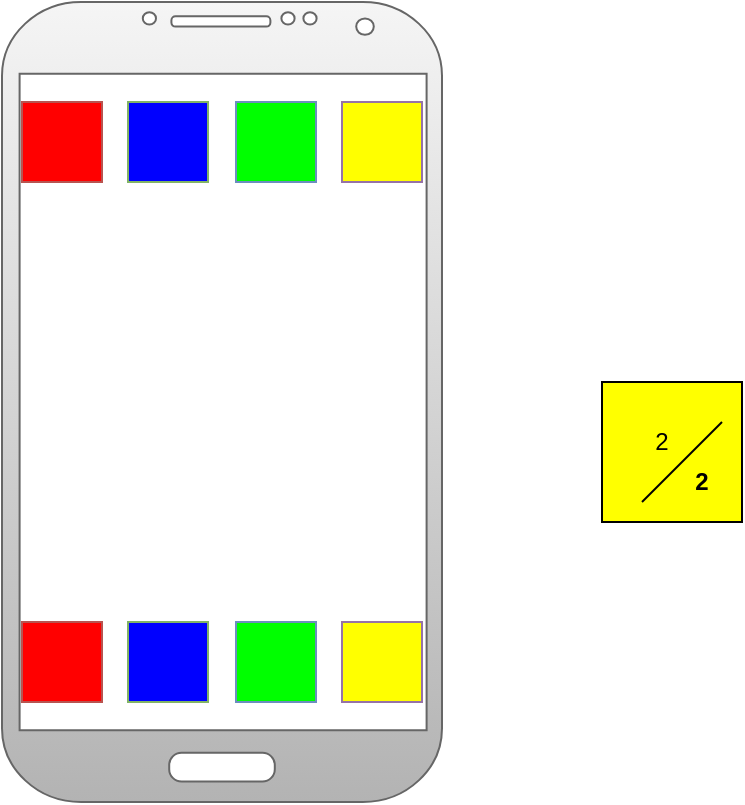 <mxfile version="13.7.6" type="device"><diagram id="7iTwsTAhhMVrfzcjJhyu" name="Page-1"><mxGraphModel dx="782" dy="1546" grid="1" gridSize="10" guides="1" tooltips="1" connect="1" arrows="1" fold="1" page="1" pageScale="1" pageWidth="850" pageHeight="1100" math="0" shadow="0"><root><mxCell id="0"/><mxCell id="1" parent="0"/><mxCell id="NjhrYdv2q4poFkIY4sRr-1" value="" style="verticalLabelPosition=bottom;verticalAlign=top;html=1;shadow=0;dashed=0;strokeWidth=1;shape=mxgraph.android.phone2;strokeColor=#666666;gradientColor=#b3b3b3;fillColor=#f5f5f5;" vertex="1" parent="1"><mxGeometry x="40" y="-370" width="220" height="400" as="geometry"/></mxCell><mxCell id="NjhrYdv2q4poFkIY4sRr-2" value="" style="whiteSpace=wrap;html=1;aspect=fixed;strokeColor=#b85450;fillColor=#FF0000;" vertex="1" parent="1"><mxGeometry x="50" y="-60" width="40" height="40" as="geometry"/></mxCell><mxCell id="NjhrYdv2q4poFkIY4sRr-3" value="" style="whiteSpace=wrap;html=1;aspect=fixed;strokeColor=#82b366;fillColor=#0000FF;" vertex="1" parent="1"><mxGeometry x="103" y="-60" width="40" height="40" as="geometry"/></mxCell><mxCell id="NjhrYdv2q4poFkIY4sRr-4" value="" style="whiteSpace=wrap;html=1;aspect=fixed;strokeColor=#9673a6;fillColor=#FFFF00;" vertex="1" parent="1"><mxGeometry x="210" y="-60" width="40" height="40" as="geometry"/></mxCell><mxCell id="NjhrYdv2q4poFkIY4sRr-6" value="" style="whiteSpace=wrap;html=1;aspect=fixed;strokeColor=#6c8ebf;fillColor=#00FF00;" vertex="1" parent="1"><mxGeometry x="157" y="-60" width="40" height="40" as="geometry"/></mxCell><mxCell id="NjhrYdv2q4poFkIY4sRr-9" value="" style="whiteSpace=wrap;html=1;aspect=fixed;strokeColor=#b85450;fillColor=#FF0000;" vertex="1" parent="1"><mxGeometry x="50" y="-320" width="40" height="40" as="geometry"/></mxCell><mxCell id="NjhrYdv2q4poFkIY4sRr-10" value="" style="whiteSpace=wrap;html=1;aspect=fixed;strokeColor=#82b366;fillColor=#0000FF;" vertex="1" parent="1"><mxGeometry x="103" y="-320" width="40" height="40" as="geometry"/></mxCell><mxCell id="NjhrYdv2q4poFkIY4sRr-11" value="" style="whiteSpace=wrap;html=1;aspect=fixed;strokeColor=#9673a6;fillColor=#FFFF00;" vertex="1" parent="1"><mxGeometry x="210" y="-320" width="40" height="40" as="geometry"/></mxCell><mxCell id="NjhrYdv2q4poFkIY4sRr-12" value="" style="whiteSpace=wrap;html=1;aspect=fixed;strokeColor=#6c8ebf;fillColor=#00FF00;" vertex="1" parent="1"><mxGeometry x="157" y="-320" width="40" height="40" as="geometry"/></mxCell><mxCell id="NjhrYdv2q4poFkIY4sRr-23" value="" style="whiteSpace=wrap;html=1;aspect=fixed;fillColor=#FFFF00;" vertex="1" parent="1"><mxGeometry x="340" y="-180" width="70" height="70" as="geometry"/></mxCell><mxCell id="NjhrYdv2q4poFkIY4sRr-16" value="2" style="text;html=1;strokeColor=none;fillColor=none;align=center;verticalAlign=middle;whiteSpace=wrap;rounded=0;fontStyle=1" vertex="1" parent="1"><mxGeometry x="370" y="-140" width="40" height="20" as="geometry"/></mxCell><mxCell id="NjhrYdv2q4poFkIY4sRr-13" value="2" style="text;html=1;strokeColor=none;fillColor=none;align=center;verticalAlign=middle;whiteSpace=wrap;rounded=0;" vertex="1" parent="1"><mxGeometry x="350" y="-160" width="40" height="20" as="geometry"/></mxCell><mxCell id="NjhrYdv2q4poFkIY4sRr-15" value="" style="endArrow=none;html=1;" edge="1" parent="1"><mxGeometry width="50" height="50" relative="1" as="geometry"><mxPoint x="360" y="-120" as="sourcePoint"/><mxPoint x="400" y="-160" as="targetPoint"/></mxGeometry></mxCell></root></mxGraphModel></diagram></mxfile>